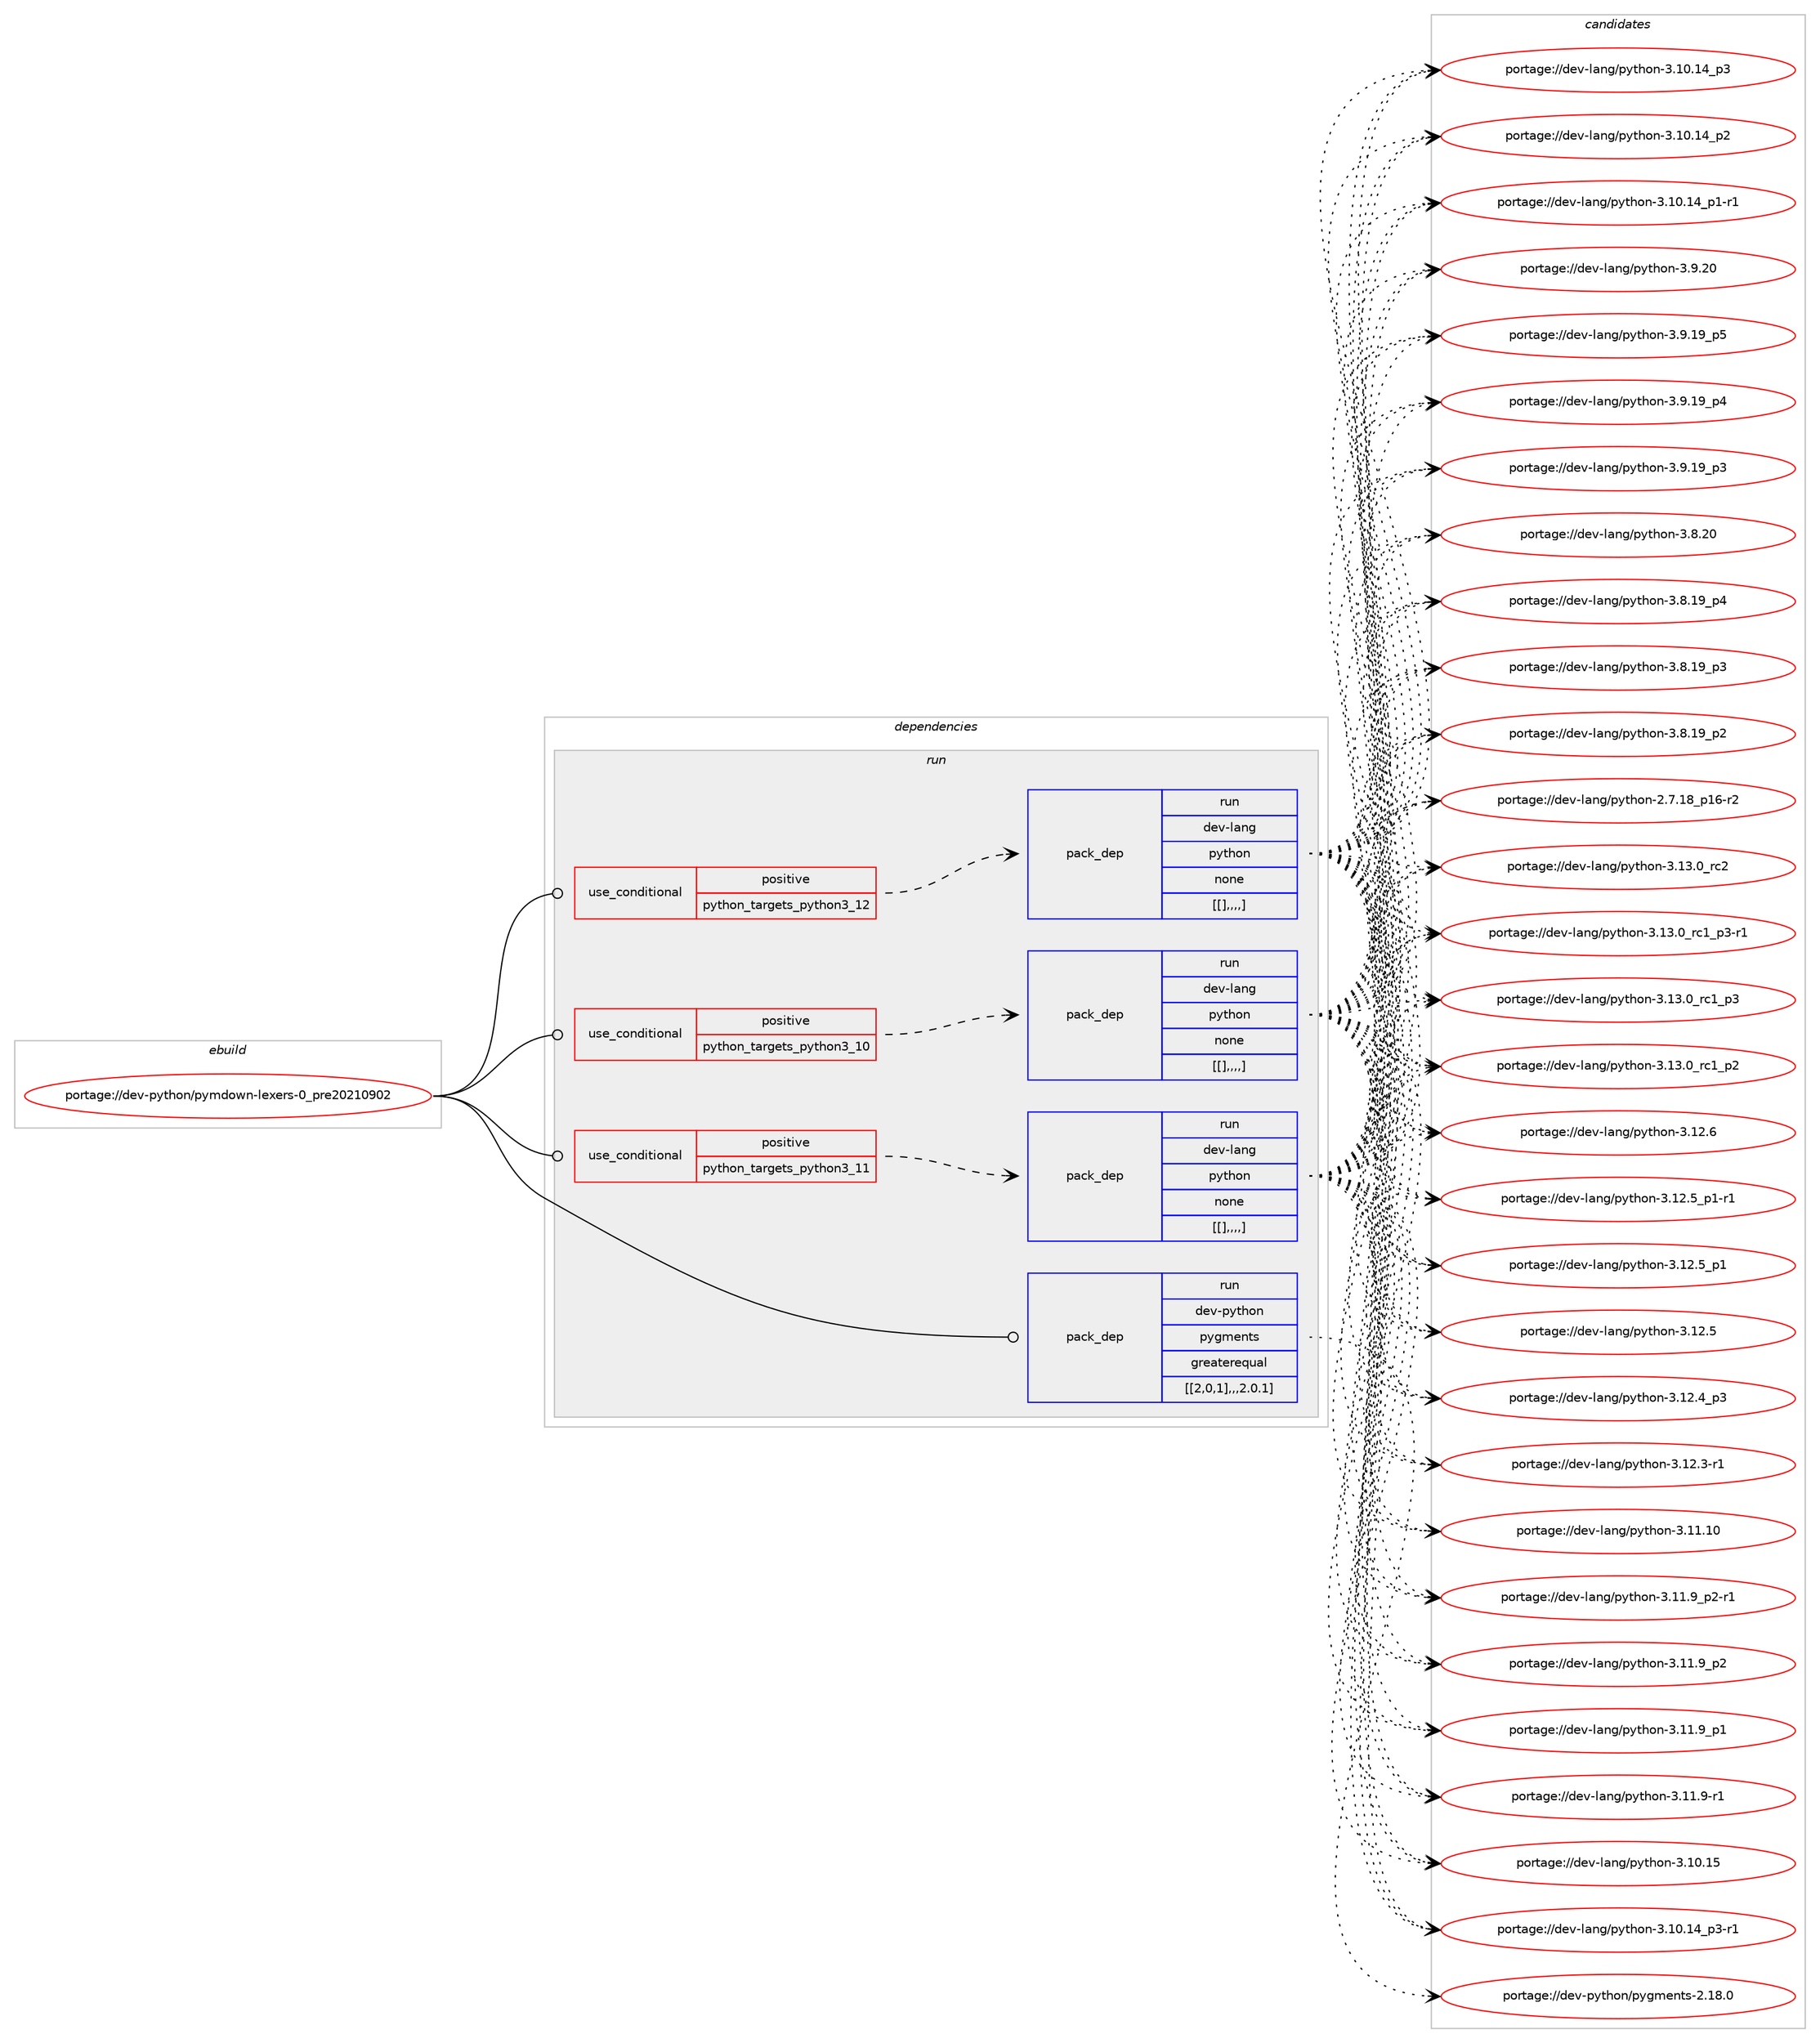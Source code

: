 digraph prolog {

# *************
# Graph options
# *************

newrank=true;
concentrate=true;
compound=true;
graph [rankdir=LR,fontname=Helvetica,fontsize=10,ranksep=1.5];#, ranksep=2.5, nodesep=0.2];
edge  [arrowhead=vee];
node  [fontname=Helvetica,fontsize=10];

# **********
# The ebuild
# **********

subgraph cluster_leftcol {
color=gray;
label=<<i>ebuild</i>>;
id [label="portage://dev-python/pymdown-lexers-0_pre20210902", color=red, width=4, href="../dev-python/pymdown-lexers-0_pre20210902.svg"];
}

# ****************
# The dependencies
# ****************

subgraph cluster_midcol {
color=gray;
label=<<i>dependencies</i>>;
subgraph cluster_compile {
fillcolor="#eeeeee";
style=filled;
label=<<i>compile</i>>;
}
subgraph cluster_compileandrun {
fillcolor="#eeeeee";
style=filled;
label=<<i>compile and run</i>>;
}
subgraph cluster_run {
fillcolor="#eeeeee";
style=filled;
label=<<i>run</i>>;
subgraph cond37981 {
dependency158703 [label=<<TABLE BORDER="0" CELLBORDER="1" CELLSPACING="0" CELLPADDING="4"><TR><TD ROWSPAN="3" CELLPADDING="10">use_conditional</TD></TR><TR><TD>positive</TD></TR><TR><TD>python_targets_python3_10</TD></TR></TABLE>>, shape=none, color=red];
subgraph pack119494 {
dependency158704 [label=<<TABLE BORDER="0" CELLBORDER="1" CELLSPACING="0" CELLPADDING="4" WIDTH="220"><TR><TD ROWSPAN="6" CELLPADDING="30">pack_dep</TD></TR><TR><TD WIDTH="110">run</TD></TR><TR><TD>dev-lang</TD></TR><TR><TD>python</TD></TR><TR><TD>none</TD></TR><TR><TD>[[],,,,]</TD></TR></TABLE>>, shape=none, color=blue];
}
dependency158703:e -> dependency158704:w [weight=20,style="dashed",arrowhead="vee"];
}
id:e -> dependency158703:w [weight=20,style="solid",arrowhead="odot"];
subgraph cond37982 {
dependency158705 [label=<<TABLE BORDER="0" CELLBORDER="1" CELLSPACING="0" CELLPADDING="4"><TR><TD ROWSPAN="3" CELLPADDING="10">use_conditional</TD></TR><TR><TD>positive</TD></TR><TR><TD>python_targets_python3_11</TD></TR></TABLE>>, shape=none, color=red];
subgraph pack119495 {
dependency158706 [label=<<TABLE BORDER="0" CELLBORDER="1" CELLSPACING="0" CELLPADDING="4" WIDTH="220"><TR><TD ROWSPAN="6" CELLPADDING="30">pack_dep</TD></TR><TR><TD WIDTH="110">run</TD></TR><TR><TD>dev-lang</TD></TR><TR><TD>python</TD></TR><TR><TD>none</TD></TR><TR><TD>[[],,,,]</TD></TR></TABLE>>, shape=none, color=blue];
}
dependency158705:e -> dependency158706:w [weight=20,style="dashed",arrowhead="vee"];
}
id:e -> dependency158705:w [weight=20,style="solid",arrowhead="odot"];
subgraph cond37983 {
dependency158707 [label=<<TABLE BORDER="0" CELLBORDER="1" CELLSPACING="0" CELLPADDING="4"><TR><TD ROWSPAN="3" CELLPADDING="10">use_conditional</TD></TR><TR><TD>positive</TD></TR><TR><TD>python_targets_python3_12</TD></TR></TABLE>>, shape=none, color=red];
subgraph pack119496 {
dependency158708 [label=<<TABLE BORDER="0" CELLBORDER="1" CELLSPACING="0" CELLPADDING="4" WIDTH="220"><TR><TD ROWSPAN="6" CELLPADDING="30">pack_dep</TD></TR><TR><TD WIDTH="110">run</TD></TR><TR><TD>dev-lang</TD></TR><TR><TD>python</TD></TR><TR><TD>none</TD></TR><TR><TD>[[],,,,]</TD></TR></TABLE>>, shape=none, color=blue];
}
dependency158707:e -> dependency158708:w [weight=20,style="dashed",arrowhead="vee"];
}
id:e -> dependency158707:w [weight=20,style="solid",arrowhead="odot"];
subgraph pack119497 {
dependency158709 [label=<<TABLE BORDER="0" CELLBORDER="1" CELLSPACING="0" CELLPADDING="4" WIDTH="220"><TR><TD ROWSPAN="6" CELLPADDING="30">pack_dep</TD></TR><TR><TD WIDTH="110">run</TD></TR><TR><TD>dev-python</TD></TR><TR><TD>pygments</TD></TR><TR><TD>greaterequal</TD></TR><TR><TD>[[2,0,1],,,2.0.1]</TD></TR></TABLE>>, shape=none, color=blue];
}
id:e -> dependency158709:w [weight=20,style="solid",arrowhead="odot"];
}
}

# **************
# The candidates
# **************

subgraph cluster_choices {
rank=same;
color=gray;
label=<<i>candidates</i>>;

subgraph choice119494 {
color=black;
nodesep=1;
choice10010111845108971101034711212111610411111045514649514648951149950 [label="portage://dev-lang/python-3.13.0_rc2", color=red, width=4,href="../dev-lang/python-3.13.0_rc2.svg"];
choice1001011184510897110103471121211161041111104551464951464895114994995112514511449 [label="portage://dev-lang/python-3.13.0_rc1_p3-r1", color=red, width=4,href="../dev-lang/python-3.13.0_rc1_p3-r1.svg"];
choice100101118451089711010347112121116104111110455146495146489511499499511251 [label="portage://dev-lang/python-3.13.0_rc1_p3", color=red, width=4,href="../dev-lang/python-3.13.0_rc1_p3.svg"];
choice100101118451089711010347112121116104111110455146495146489511499499511250 [label="portage://dev-lang/python-3.13.0_rc1_p2", color=red, width=4,href="../dev-lang/python-3.13.0_rc1_p2.svg"];
choice10010111845108971101034711212111610411111045514649504654 [label="portage://dev-lang/python-3.12.6", color=red, width=4,href="../dev-lang/python-3.12.6.svg"];
choice1001011184510897110103471121211161041111104551464950465395112494511449 [label="portage://dev-lang/python-3.12.5_p1-r1", color=red, width=4,href="../dev-lang/python-3.12.5_p1-r1.svg"];
choice100101118451089711010347112121116104111110455146495046539511249 [label="portage://dev-lang/python-3.12.5_p1", color=red, width=4,href="../dev-lang/python-3.12.5_p1.svg"];
choice10010111845108971101034711212111610411111045514649504653 [label="portage://dev-lang/python-3.12.5", color=red, width=4,href="../dev-lang/python-3.12.5.svg"];
choice100101118451089711010347112121116104111110455146495046529511251 [label="portage://dev-lang/python-3.12.4_p3", color=red, width=4,href="../dev-lang/python-3.12.4_p3.svg"];
choice100101118451089711010347112121116104111110455146495046514511449 [label="portage://dev-lang/python-3.12.3-r1", color=red, width=4,href="../dev-lang/python-3.12.3-r1.svg"];
choice1001011184510897110103471121211161041111104551464949464948 [label="portage://dev-lang/python-3.11.10", color=red, width=4,href="../dev-lang/python-3.11.10.svg"];
choice1001011184510897110103471121211161041111104551464949465795112504511449 [label="portage://dev-lang/python-3.11.9_p2-r1", color=red, width=4,href="../dev-lang/python-3.11.9_p2-r1.svg"];
choice100101118451089711010347112121116104111110455146494946579511250 [label="portage://dev-lang/python-3.11.9_p2", color=red, width=4,href="../dev-lang/python-3.11.9_p2.svg"];
choice100101118451089711010347112121116104111110455146494946579511249 [label="portage://dev-lang/python-3.11.9_p1", color=red, width=4,href="../dev-lang/python-3.11.9_p1.svg"];
choice100101118451089711010347112121116104111110455146494946574511449 [label="portage://dev-lang/python-3.11.9-r1", color=red, width=4,href="../dev-lang/python-3.11.9-r1.svg"];
choice1001011184510897110103471121211161041111104551464948464953 [label="portage://dev-lang/python-3.10.15", color=red, width=4,href="../dev-lang/python-3.10.15.svg"];
choice100101118451089711010347112121116104111110455146494846495295112514511449 [label="portage://dev-lang/python-3.10.14_p3-r1", color=red, width=4,href="../dev-lang/python-3.10.14_p3-r1.svg"];
choice10010111845108971101034711212111610411111045514649484649529511251 [label="portage://dev-lang/python-3.10.14_p3", color=red, width=4,href="../dev-lang/python-3.10.14_p3.svg"];
choice10010111845108971101034711212111610411111045514649484649529511250 [label="portage://dev-lang/python-3.10.14_p2", color=red, width=4,href="../dev-lang/python-3.10.14_p2.svg"];
choice100101118451089711010347112121116104111110455146494846495295112494511449 [label="portage://dev-lang/python-3.10.14_p1-r1", color=red, width=4,href="../dev-lang/python-3.10.14_p1-r1.svg"];
choice10010111845108971101034711212111610411111045514657465048 [label="portage://dev-lang/python-3.9.20", color=red, width=4,href="../dev-lang/python-3.9.20.svg"];
choice100101118451089711010347112121116104111110455146574649579511253 [label="portage://dev-lang/python-3.9.19_p5", color=red, width=4,href="../dev-lang/python-3.9.19_p5.svg"];
choice100101118451089711010347112121116104111110455146574649579511252 [label="portage://dev-lang/python-3.9.19_p4", color=red, width=4,href="../dev-lang/python-3.9.19_p4.svg"];
choice100101118451089711010347112121116104111110455146574649579511251 [label="portage://dev-lang/python-3.9.19_p3", color=red, width=4,href="../dev-lang/python-3.9.19_p3.svg"];
choice10010111845108971101034711212111610411111045514656465048 [label="portage://dev-lang/python-3.8.20", color=red, width=4,href="../dev-lang/python-3.8.20.svg"];
choice100101118451089711010347112121116104111110455146564649579511252 [label="portage://dev-lang/python-3.8.19_p4", color=red, width=4,href="../dev-lang/python-3.8.19_p4.svg"];
choice100101118451089711010347112121116104111110455146564649579511251 [label="portage://dev-lang/python-3.8.19_p3", color=red, width=4,href="../dev-lang/python-3.8.19_p3.svg"];
choice100101118451089711010347112121116104111110455146564649579511250 [label="portage://dev-lang/python-3.8.19_p2", color=red, width=4,href="../dev-lang/python-3.8.19_p2.svg"];
choice100101118451089711010347112121116104111110455046554649569511249544511450 [label="portage://dev-lang/python-2.7.18_p16-r2", color=red, width=4,href="../dev-lang/python-2.7.18_p16-r2.svg"];
dependency158704:e -> choice10010111845108971101034711212111610411111045514649514648951149950:w [style=dotted,weight="100"];
dependency158704:e -> choice1001011184510897110103471121211161041111104551464951464895114994995112514511449:w [style=dotted,weight="100"];
dependency158704:e -> choice100101118451089711010347112121116104111110455146495146489511499499511251:w [style=dotted,weight="100"];
dependency158704:e -> choice100101118451089711010347112121116104111110455146495146489511499499511250:w [style=dotted,weight="100"];
dependency158704:e -> choice10010111845108971101034711212111610411111045514649504654:w [style=dotted,weight="100"];
dependency158704:e -> choice1001011184510897110103471121211161041111104551464950465395112494511449:w [style=dotted,weight="100"];
dependency158704:e -> choice100101118451089711010347112121116104111110455146495046539511249:w [style=dotted,weight="100"];
dependency158704:e -> choice10010111845108971101034711212111610411111045514649504653:w [style=dotted,weight="100"];
dependency158704:e -> choice100101118451089711010347112121116104111110455146495046529511251:w [style=dotted,weight="100"];
dependency158704:e -> choice100101118451089711010347112121116104111110455146495046514511449:w [style=dotted,weight="100"];
dependency158704:e -> choice1001011184510897110103471121211161041111104551464949464948:w [style=dotted,weight="100"];
dependency158704:e -> choice1001011184510897110103471121211161041111104551464949465795112504511449:w [style=dotted,weight="100"];
dependency158704:e -> choice100101118451089711010347112121116104111110455146494946579511250:w [style=dotted,weight="100"];
dependency158704:e -> choice100101118451089711010347112121116104111110455146494946579511249:w [style=dotted,weight="100"];
dependency158704:e -> choice100101118451089711010347112121116104111110455146494946574511449:w [style=dotted,weight="100"];
dependency158704:e -> choice1001011184510897110103471121211161041111104551464948464953:w [style=dotted,weight="100"];
dependency158704:e -> choice100101118451089711010347112121116104111110455146494846495295112514511449:w [style=dotted,weight="100"];
dependency158704:e -> choice10010111845108971101034711212111610411111045514649484649529511251:w [style=dotted,weight="100"];
dependency158704:e -> choice10010111845108971101034711212111610411111045514649484649529511250:w [style=dotted,weight="100"];
dependency158704:e -> choice100101118451089711010347112121116104111110455146494846495295112494511449:w [style=dotted,weight="100"];
dependency158704:e -> choice10010111845108971101034711212111610411111045514657465048:w [style=dotted,weight="100"];
dependency158704:e -> choice100101118451089711010347112121116104111110455146574649579511253:w [style=dotted,weight="100"];
dependency158704:e -> choice100101118451089711010347112121116104111110455146574649579511252:w [style=dotted,weight="100"];
dependency158704:e -> choice100101118451089711010347112121116104111110455146574649579511251:w [style=dotted,weight="100"];
dependency158704:e -> choice10010111845108971101034711212111610411111045514656465048:w [style=dotted,weight="100"];
dependency158704:e -> choice100101118451089711010347112121116104111110455146564649579511252:w [style=dotted,weight="100"];
dependency158704:e -> choice100101118451089711010347112121116104111110455146564649579511251:w [style=dotted,weight="100"];
dependency158704:e -> choice100101118451089711010347112121116104111110455146564649579511250:w [style=dotted,weight="100"];
dependency158704:e -> choice100101118451089711010347112121116104111110455046554649569511249544511450:w [style=dotted,weight="100"];
}
subgraph choice119495 {
color=black;
nodesep=1;
choice10010111845108971101034711212111610411111045514649514648951149950 [label="portage://dev-lang/python-3.13.0_rc2", color=red, width=4,href="../dev-lang/python-3.13.0_rc2.svg"];
choice1001011184510897110103471121211161041111104551464951464895114994995112514511449 [label="portage://dev-lang/python-3.13.0_rc1_p3-r1", color=red, width=4,href="../dev-lang/python-3.13.0_rc1_p3-r1.svg"];
choice100101118451089711010347112121116104111110455146495146489511499499511251 [label="portage://dev-lang/python-3.13.0_rc1_p3", color=red, width=4,href="../dev-lang/python-3.13.0_rc1_p3.svg"];
choice100101118451089711010347112121116104111110455146495146489511499499511250 [label="portage://dev-lang/python-3.13.0_rc1_p2", color=red, width=4,href="../dev-lang/python-3.13.0_rc1_p2.svg"];
choice10010111845108971101034711212111610411111045514649504654 [label="portage://dev-lang/python-3.12.6", color=red, width=4,href="../dev-lang/python-3.12.6.svg"];
choice1001011184510897110103471121211161041111104551464950465395112494511449 [label="portage://dev-lang/python-3.12.5_p1-r1", color=red, width=4,href="../dev-lang/python-3.12.5_p1-r1.svg"];
choice100101118451089711010347112121116104111110455146495046539511249 [label="portage://dev-lang/python-3.12.5_p1", color=red, width=4,href="../dev-lang/python-3.12.5_p1.svg"];
choice10010111845108971101034711212111610411111045514649504653 [label="portage://dev-lang/python-3.12.5", color=red, width=4,href="../dev-lang/python-3.12.5.svg"];
choice100101118451089711010347112121116104111110455146495046529511251 [label="portage://dev-lang/python-3.12.4_p3", color=red, width=4,href="../dev-lang/python-3.12.4_p3.svg"];
choice100101118451089711010347112121116104111110455146495046514511449 [label="portage://dev-lang/python-3.12.3-r1", color=red, width=4,href="../dev-lang/python-3.12.3-r1.svg"];
choice1001011184510897110103471121211161041111104551464949464948 [label="portage://dev-lang/python-3.11.10", color=red, width=4,href="../dev-lang/python-3.11.10.svg"];
choice1001011184510897110103471121211161041111104551464949465795112504511449 [label="portage://dev-lang/python-3.11.9_p2-r1", color=red, width=4,href="../dev-lang/python-3.11.9_p2-r1.svg"];
choice100101118451089711010347112121116104111110455146494946579511250 [label="portage://dev-lang/python-3.11.9_p2", color=red, width=4,href="../dev-lang/python-3.11.9_p2.svg"];
choice100101118451089711010347112121116104111110455146494946579511249 [label="portage://dev-lang/python-3.11.9_p1", color=red, width=4,href="../dev-lang/python-3.11.9_p1.svg"];
choice100101118451089711010347112121116104111110455146494946574511449 [label="portage://dev-lang/python-3.11.9-r1", color=red, width=4,href="../dev-lang/python-3.11.9-r1.svg"];
choice1001011184510897110103471121211161041111104551464948464953 [label="portage://dev-lang/python-3.10.15", color=red, width=4,href="../dev-lang/python-3.10.15.svg"];
choice100101118451089711010347112121116104111110455146494846495295112514511449 [label="portage://dev-lang/python-3.10.14_p3-r1", color=red, width=4,href="../dev-lang/python-3.10.14_p3-r1.svg"];
choice10010111845108971101034711212111610411111045514649484649529511251 [label="portage://dev-lang/python-3.10.14_p3", color=red, width=4,href="../dev-lang/python-3.10.14_p3.svg"];
choice10010111845108971101034711212111610411111045514649484649529511250 [label="portage://dev-lang/python-3.10.14_p2", color=red, width=4,href="../dev-lang/python-3.10.14_p2.svg"];
choice100101118451089711010347112121116104111110455146494846495295112494511449 [label="portage://dev-lang/python-3.10.14_p1-r1", color=red, width=4,href="../dev-lang/python-3.10.14_p1-r1.svg"];
choice10010111845108971101034711212111610411111045514657465048 [label="portage://dev-lang/python-3.9.20", color=red, width=4,href="../dev-lang/python-3.9.20.svg"];
choice100101118451089711010347112121116104111110455146574649579511253 [label="portage://dev-lang/python-3.9.19_p5", color=red, width=4,href="../dev-lang/python-3.9.19_p5.svg"];
choice100101118451089711010347112121116104111110455146574649579511252 [label="portage://dev-lang/python-3.9.19_p4", color=red, width=4,href="../dev-lang/python-3.9.19_p4.svg"];
choice100101118451089711010347112121116104111110455146574649579511251 [label="portage://dev-lang/python-3.9.19_p3", color=red, width=4,href="../dev-lang/python-3.9.19_p3.svg"];
choice10010111845108971101034711212111610411111045514656465048 [label="portage://dev-lang/python-3.8.20", color=red, width=4,href="../dev-lang/python-3.8.20.svg"];
choice100101118451089711010347112121116104111110455146564649579511252 [label="portage://dev-lang/python-3.8.19_p4", color=red, width=4,href="../dev-lang/python-3.8.19_p4.svg"];
choice100101118451089711010347112121116104111110455146564649579511251 [label="portage://dev-lang/python-3.8.19_p3", color=red, width=4,href="../dev-lang/python-3.8.19_p3.svg"];
choice100101118451089711010347112121116104111110455146564649579511250 [label="portage://dev-lang/python-3.8.19_p2", color=red, width=4,href="../dev-lang/python-3.8.19_p2.svg"];
choice100101118451089711010347112121116104111110455046554649569511249544511450 [label="portage://dev-lang/python-2.7.18_p16-r2", color=red, width=4,href="../dev-lang/python-2.7.18_p16-r2.svg"];
dependency158706:e -> choice10010111845108971101034711212111610411111045514649514648951149950:w [style=dotted,weight="100"];
dependency158706:e -> choice1001011184510897110103471121211161041111104551464951464895114994995112514511449:w [style=dotted,weight="100"];
dependency158706:e -> choice100101118451089711010347112121116104111110455146495146489511499499511251:w [style=dotted,weight="100"];
dependency158706:e -> choice100101118451089711010347112121116104111110455146495146489511499499511250:w [style=dotted,weight="100"];
dependency158706:e -> choice10010111845108971101034711212111610411111045514649504654:w [style=dotted,weight="100"];
dependency158706:e -> choice1001011184510897110103471121211161041111104551464950465395112494511449:w [style=dotted,weight="100"];
dependency158706:e -> choice100101118451089711010347112121116104111110455146495046539511249:w [style=dotted,weight="100"];
dependency158706:e -> choice10010111845108971101034711212111610411111045514649504653:w [style=dotted,weight="100"];
dependency158706:e -> choice100101118451089711010347112121116104111110455146495046529511251:w [style=dotted,weight="100"];
dependency158706:e -> choice100101118451089711010347112121116104111110455146495046514511449:w [style=dotted,weight="100"];
dependency158706:e -> choice1001011184510897110103471121211161041111104551464949464948:w [style=dotted,weight="100"];
dependency158706:e -> choice1001011184510897110103471121211161041111104551464949465795112504511449:w [style=dotted,weight="100"];
dependency158706:e -> choice100101118451089711010347112121116104111110455146494946579511250:w [style=dotted,weight="100"];
dependency158706:e -> choice100101118451089711010347112121116104111110455146494946579511249:w [style=dotted,weight="100"];
dependency158706:e -> choice100101118451089711010347112121116104111110455146494946574511449:w [style=dotted,weight="100"];
dependency158706:e -> choice1001011184510897110103471121211161041111104551464948464953:w [style=dotted,weight="100"];
dependency158706:e -> choice100101118451089711010347112121116104111110455146494846495295112514511449:w [style=dotted,weight="100"];
dependency158706:e -> choice10010111845108971101034711212111610411111045514649484649529511251:w [style=dotted,weight="100"];
dependency158706:e -> choice10010111845108971101034711212111610411111045514649484649529511250:w [style=dotted,weight="100"];
dependency158706:e -> choice100101118451089711010347112121116104111110455146494846495295112494511449:w [style=dotted,weight="100"];
dependency158706:e -> choice10010111845108971101034711212111610411111045514657465048:w [style=dotted,weight="100"];
dependency158706:e -> choice100101118451089711010347112121116104111110455146574649579511253:w [style=dotted,weight="100"];
dependency158706:e -> choice100101118451089711010347112121116104111110455146574649579511252:w [style=dotted,weight="100"];
dependency158706:e -> choice100101118451089711010347112121116104111110455146574649579511251:w [style=dotted,weight="100"];
dependency158706:e -> choice10010111845108971101034711212111610411111045514656465048:w [style=dotted,weight="100"];
dependency158706:e -> choice100101118451089711010347112121116104111110455146564649579511252:w [style=dotted,weight="100"];
dependency158706:e -> choice100101118451089711010347112121116104111110455146564649579511251:w [style=dotted,weight="100"];
dependency158706:e -> choice100101118451089711010347112121116104111110455146564649579511250:w [style=dotted,weight="100"];
dependency158706:e -> choice100101118451089711010347112121116104111110455046554649569511249544511450:w [style=dotted,weight="100"];
}
subgraph choice119496 {
color=black;
nodesep=1;
choice10010111845108971101034711212111610411111045514649514648951149950 [label="portage://dev-lang/python-3.13.0_rc2", color=red, width=4,href="../dev-lang/python-3.13.0_rc2.svg"];
choice1001011184510897110103471121211161041111104551464951464895114994995112514511449 [label="portage://dev-lang/python-3.13.0_rc1_p3-r1", color=red, width=4,href="../dev-lang/python-3.13.0_rc1_p3-r1.svg"];
choice100101118451089711010347112121116104111110455146495146489511499499511251 [label="portage://dev-lang/python-3.13.0_rc1_p3", color=red, width=4,href="../dev-lang/python-3.13.0_rc1_p3.svg"];
choice100101118451089711010347112121116104111110455146495146489511499499511250 [label="portage://dev-lang/python-3.13.0_rc1_p2", color=red, width=4,href="../dev-lang/python-3.13.0_rc1_p2.svg"];
choice10010111845108971101034711212111610411111045514649504654 [label="portage://dev-lang/python-3.12.6", color=red, width=4,href="../dev-lang/python-3.12.6.svg"];
choice1001011184510897110103471121211161041111104551464950465395112494511449 [label="portage://dev-lang/python-3.12.5_p1-r1", color=red, width=4,href="../dev-lang/python-3.12.5_p1-r1.svg"];
choice100101118451089711010347112121116104111110455146495046539511249 [label="portage://dev-lang/python-3.12.5_p1", color=red, width=4,href="../dev-lang/python-3.12.5_p1.svg"];
choice10010111845108971101034711212111610411111045514649504653 [label="portage://dev-lang/python-3.12.5", color=red, width=4,href="../dev-lang/python-3.12.5.svg"];
choice100101118451089711010347112121116104111110455146495046529511251 [label="portage://dev-lang/python-3.12.4_p3", color=red, width=4,href="../dev-lang/python-3.12.4_p3.svg"];
choice100101118451089711010347112121116104111110455146495046514511449 [label="portage://dev-lang/python-3.12.3-r1", color=red, width=4,href="../dev-lang/python-3.12.3-r1.svg"];
choice1001011184510897110103471121211161041111104551464949464948 [label="portage://dev-lang/python-3.11.10", color=red, width=4,href="../dev-lang/python-3.11.10.svg"];
choice1001011184510897110103471121211161041111104551464949465795112504511449 [label="portage://dev-lang/python-3.11.9_p2-r1", color=red, width=4,href="../dev-lang/python-3.11.9_p2-r1.svg"];
choice100101118451089711010347112121116104111110455146494946579511250 [label="portage://dev-lang/python-3.11.9_p2", color=red, width=4,href="../dev-lang/python-3.11.9_p2.svg"];
choice100101118451089711010347112121116104111110455146494946579511249 [label="portage://dev-lang/python-3.11.9_p1", color=red, width=4,href="../dev-lang/python-3.11.9_p1.svg"];
choice100101118451089711010347112121116104111110455146494946574511449 [label="portage://dev-lang/python-3.11.9-r1", color=red, width=4,href="../dev-lang/python-3.11.9-r1.svg"];
choice1001011184510897110103471121211161041111104551464948464953 [label="portage://dev-lang/python-3.10.15", color=red, width=4,href="../dev-lang/python-3.10.15.svg"];
choice100101118451089711010347112121116104111110455146494846495295112514511449 [label="portage://dev-lang/python-3.10.14_p3-r1", color=red, width=4,href="../dev-lang/python-3.10.14_p3-r1.svg"];
choice10010111845108971101034711212111610411111045514649484649529511251 [label="portage://dev-lang/python-3.10.14_p3", color=red, width=4,href="../dev-lang/python-3.10.14_p3.svg"];
choice10010111845108971101034711212111610411111045514649484649529511250 [label="portage://dev-lang/python-3.10.14_p2", color=red, width=4,href="../dev-lang/python-3.10.14_p2.svg"];
choice100101118451089711010347112121116104111110455146494846495295112494511449 [label="portage://dev-lang/python-3.10.14_p1-r1", color=red, width=4,href="../dev-lang/python-3.10.14_p1-r1.svg"];
choice10010111845108971101034711212111610411111045514657465048 [label="portage://dev-lang/python-3.9.20", color=red, width=4,href="../dev-lang/python-3.9.20.svg"];
choice100101118451089711010347112121116104111110455146574649579511253 [label="portage://dev-lang/python-3.9.19_p5", color=red, width=4,href="../dev-lang/python-3.9.19_p5.svg"];
choice100101118451089711010347112121116104111110455146574649579511252 [label="portage://dev-lang/python-3.9.19_p4", color=red, width=4,href="../dev-lang/python-3.9.19_p4.svg"];
choice100101118451089711010347112121116104111110455146574649579511251 [label="portage://dev-lang/python-3.9.19_p3", color=red, width=4,href="../dev-lang/python-3.9.19_p3.svg"];
choice10010111845108971101034711212111610411111045514656465048 [label="portage://dev-lang/python-3.8.20", color=red, width=4,href="../dev-lang/python-3.8.20.svg"];
choice100101118451089711010347112121116104111110455146564649579511252 [label="portage://dev-lang/python-3.8.19_p4", color=red, width=4,href="../dev-lang/python-3.8.19_p4.svg"];
choice100101118451089711010347112121116104111110455146564649579511251 [label="portage://dev-lang/python-3.8.19_p3", color=red, width=4,href="../dev-lang/python-3.8.19_p3.svg"];
choice100101118451089711010347112121116104111110455146564649579511250 [label="portage://dev-lang/python-3.8.19_p2", color=red, width=4,href="../dev-lang/python-3.8.19_p2.svg"];
choice100101118451089711010347112121116104111110455046554649569511249544511450 [label="portage://dev-lang/python-2.7.18_p16-r2", color=red, width=4,href="../dev-lang/python-2.7.18_p16-r2.svg"];
dependency158708:e -> choice10010111845108971101034711212111610411111045514649514648951149950:w [style=dotted,weight="100"];
dependency158708:e -> choice1001011184510897110103471121211161041111104551464951464895114994995112514511449:w [style=dotted,weight="100"];
dependency158708:e -> choice100101118451089711010347112121116104111110455146495146489511499499511251:w [style=dotted,weight="100"];
dependency158708:e -> choice100101118451089711010347112121116104111110455146495146489511499499511250:w [style=dotted,weight="100"];
dependency158708:e -> choice10010111845108971101034711212111610411111045514649504654:w [style=dotted,weight="100"];
dependency158708:e -> choice1001011184510897110103471121211161041111104551464950465395112494511449:w [style=dotted,weight="100"];
dependency158708:e -> choice100101118451089711010347112121116104111110455146495046539511249:w [style=dotted,weight="100"];
dependency158708:e -> choice10010111845108971101034711212111610411111045514649504653:w [style=dotted,weight="100"];
dependency158708:e -> choice100101118451089711010347112121116104111110455146495046529511251:w [style=dotted,weight="100"];
dependency158708:e -> choice100101118451089711010347112121116104111110455146495046514511449:w [style=dotted,weight="100"];
dependency158708:e -> choice1001011184510897110103471121211161041111104551464949464948:w [style=dotted,weight="100"];
dependency158708:e -> choice1001011184510897110103471121211161041111104551464949465795112504511449:w [style=dotted,weight="100"];
dependency158708:e -> choice100101118451089711010347112121116104111110455146494946579511250:w [style=dotted,weight="100"];
dependency158708:e -> choice100101118451089711010347112121116104111110455146494946579511249:w [style=dotted,weight="100"];
dependency158708:e -> choice100101118451089711010347112121116104111110455146494946574511449:w [style=dotted,weight="100"];
dependency158708:e -> choice1001011184510897110103471121211161041111104551464948464953:w [style=dotted,weight="100"];
dependency158708:e -> choice100101118451089711010347112121116104111110455146494846495295112514511449:w [style=dotted,weight="100"];
dependency158708:e -> choice10010111845108971101034711212111610411111045514649484649529511251:w [style=dotted,weight="100"];
dependency158708:e -> choice10010111845108971101034711212111610411111045514649484649529511250:w [style=dotted,weight="100"];
dependency158708:e -> choice100101118451089711010347112121116104111110455146494846495295112494511449:w [style=dotted,weight="100"];
dependency158708:e -> choice10010111845108971101034711212111610411111045514657465048:w [style=dotted,weight="100"];
dependency158708:e -> choice100101118451089711010347112121116104111110455146574649579511253:w [style=dotted,weight="100"];
dependency158708:e -> choice100101118451089711010347112121116104111110455146574649579511252:w [style=dotted,weight="100"];
dependency158708:e -> choice100101118451089711010347112121116104111110455146574649579511251:w [style=dotted,weight="100"];
dependency158708:e -> choice10010111845108971101034711212111610411111045514656465048:w [style=dotted,weight="100"];
dependency158708:e -> choice100101118451089711010347112121116104111110455146564649579511252:w [style=dotted,weight="100"];
dependency158708:e -> choice100101118451089711010347112121116104111110455146564649579511251:w [style=dotted,weight="100"];
dependency158708:e -> choice100101118451089711010347112121116104111110455146564649579511250:w [style=dotted,weight="100"];
dependency158708:e -> choice100101118451089711010347112121116104111110455046554649569511249544511450:w [style=dotted,weight="100"];
}
subgraph choice119497 {
color=black;
nodesep=1;
choice100101118451121211161041111104711212110310910111011611545504649564648 [label="portage://dev-python/pygments-2.18.0", color=red, width=4,href="../dev-python/pygments-2.18.0.svg"];
dependency158709:e -> choice100101118451121211161041111104711212110310910111011611545504649564648:w [style=dotted,weight="100"];
}
}

}
